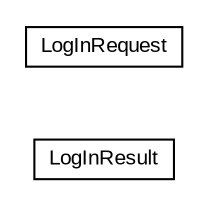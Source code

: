 #!/usr/local/bin/dot
#
# Class diagram 
# Generated by UMLGraph version R5_6-24-gf6e263 (http://www.umlgraph.org/)
#

digraph G {
	edge [fontname="arial",fontsize=10,labelfontname="arial",labelfontsize=10];
	node [fontname="arial",fontsize=10,shape=plaintext];
	nodesep=0.25;
	ranksep=0.5;
	rankdir=LR;
	// com.gwtplatform.carstore.shared.dispatch.LogInResult
	c84052 [label=<<table title="com.gwtplatform.carstore.shared.dispatch.LogInResult" border="0" cellborder="1" cellspacing="0" cellpadding="2" port="p" href="./LogInResult.html">
		<tr><td><table border="0" cellspacing="0" cellpadding="1">
<tr><td align="center" balign="center"> LogInResult </td></tr>
		</table></td></tr>
		</table>>, URL="./LogInResult.html", fontname="arial", fontcolor="black", fontsize=10.0];
	// com.gwtplatform.carstore.shared.dispatch.LogInRequest
	c84053 [label=<<table title="com.gwtplatform.carstore.shared.dispatch.LogInRequest" border="0" cellborder="1" cellspacing="0" cellpadding="2" port="p" href="./LogInRequest.html">
		<tr><td><table border="0" cellspacing="0" cellpadding="1">
<tr><td align="center" balign="center"> LogInRequest </td></tr>
		</table></td></tr>
		</table>>, URL="./LogInRequest.html", fontname="arial", fontcolor="black", fontsize=10.0];
}

